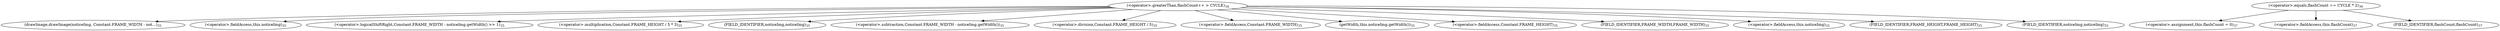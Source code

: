 digraph "draw" {  
"91" [label = <(&lt;operator&gt;.greaterThan,flashCount++ &gt; CYCLE)<SUB>34</SUB>> ]
"97" [label = <(drawImage,drawImage(noticeImg, Constant.FRAME_WIDTH - not...)<SUB>35</SUB>> ]
"121" [label = <(&lt;operator&gt;.equals,flashCount == CYCLE * 2)<SUB>36</SUB>> ]
"128" [label = <(&lt;operator&gt;.assignment,this.flashCount = 0)<SUB>37</SUB>> ]
"99" [label = <(&lt;operator&gt;.fieldAccess,this.noticeImg)<SUB>35</SUB>> ]
"102" [label = <(&lt;operator&gt;.logicalShiftRight,Constant.FRAME_WIDTH - noticeImg.getWidth() &gt;&gt; 1)<SUB>35</SUB>> ]
"112" [label = <(&lt;operator&gt;.multiplication,Constant.FRAME_HEIGHT / 5 * 3)<SUB>35</SUB>> ]
"129" [label = <(&lt;operator&gt;.fieldAccess,this.flashCount)<SUB>37</SUB>> ]
"101" [label = <(FIELD_IDENTIFIER,noticeImg,noticeImg)<SUB>35</SUB>> ]
"103" [label = <(&lt;operator&gt;.subtraction,Constant.FRAME_WIDTH - noticeImg.getWidth())<SUB>35</SUB>> ]
"113" [label = <(&lt;operator&gt;.division,Constant.FRAME_HEIGHT / 5)<SUB>35</SUB>> ]
"131" [label = <(FIELD_IDENTIFIER,flashCount,flashCount)<SUB>37</SUB>> ]
"104" [label = <(&lt;operator&gt;.fieldAccess,Constant.FRAME_WIDTH)<SUB>35</SUB>> ]
"107" [label = <(getWidth,this.noticeImg.getWidth())<SUB>35</SUB>> ]
"114" [label = <(&lt;operator&gt;.fieldAccess,Constant.FRAME_HEIGHT)<SUB>35</SUB>> ]
"106" [label = <(FIELD_IDENTIFIER,FRAME_WIDTH,FRAME_WIDTH)<SUB>35</SUB>> ]
"108" [label = <(&lt;operator&gt;.fieldAccess,this.noticeImg)<SUB>35</SUB>> ]
"116" [label = <(FIELD_IDENTIFIER,FRAME_HEIGHT,FRAME_HEIGHT)<SUB>35</SUB>> ]
"110" [label = <(FIELD_IDENTIFIER,noticeImg,noticeImg)<SUB>35</SUB>> ]
  "91" -> "107" 
  "91" -> "113" 
  "91" -> "116" 
  "91" -> "99" 
  "91" -> "102" 
  "91" -> "114" 
  "91" -> "103" 
  "91" -> "104" 
  "91" -> "110" 
  "91" -> "106" 
  "91" -> "97" 
  "91" -> "112" 
  "91" -> "101" 
  "91" -> "108" 
  "121" -> "128" 
  "121" -> "131" 
  "121" -> "129" 
}
